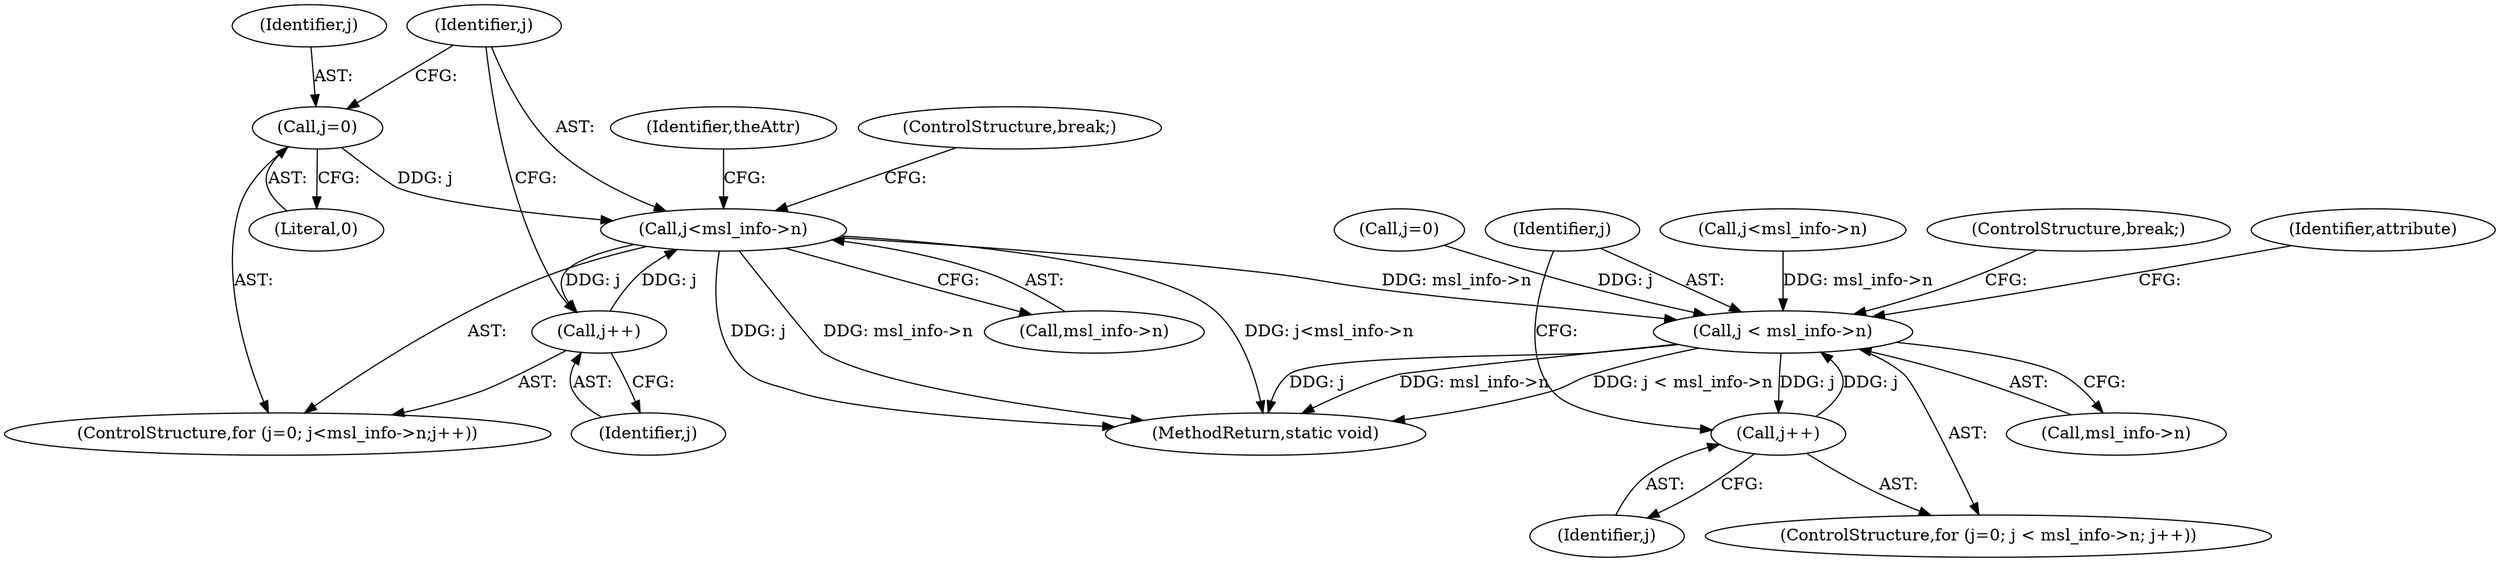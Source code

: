 digraph "0_ImageMagick_56d6e20de489113617cbbddaf41e92600a34db22@pointer" {
"1018200" [label="(Call,j<msl_info->n)"];
"1018197" [label="(Call,j=0)"];
"1018205" [label="(Call,j++)"];
"1018200" [label="(Call,j<msl_info->n)"];
"1019009" [label="(Call,j < msl_info->n)"];
"1019014" [label="(Call,j++)"];
"1018201" [label="(Identifier,j)"];
"1018210" [label="(Identifier,theAttr)"];
"1018202" [label="(Call,msl_info->n)"];
"1019019" [label="(Identifier,attribute)"];
"1019015" [label="(Identifier,j)"];
"1019010" [label="(Identifier,j)"];
"1018200" [label="(Call,j<msl_info->n)"];
"1018197" [label="(Call,j=0)"];
"1019006" [label="(Call,j=0)"];
"1018205" [label="(Call,j++)"];
"1019009" [label="(Call,j < msl_info->n)"];
"1018198" [label="(Identifier,j)"];
"1019014" [label="(Call,j++)"];
"1017995" [label="(Call,j<msl_info->n)"];
"1018235" [label="(ControlStructure,break;)"];
"1019005" [label="(ControlStructure,for (j=0; j < msl_info->n; j++))"];
"1019011" [label="(Call,msl_info->n)"];
"1019610" [label="(MethodReturn,static void)"];
"1018199" [label="(Literal,0)"];
"1019053" [label="(ControlStructure,break;)"];
"1018206" [label="(Identifier,j)"];
"1018196" [label="(ControlStructure,for (j=0; j<msl_info->n;j++))"];
"1018200" -> "1018196"  [label="AST: "];
"1018200" -> "1018202"  [label="CFG: "];
"1018201" -> "1018200"  [label="AST: "];
"1018202" -> "1018200"  [label="AST: "];
"1018210" -> "1018200"  [label="CFG: "];
"1018235" -> "1018200"  [label="CFG: "];
"1018200" -> "1019610"  [label="DDG: j"];
"1018200" -> "1019610"  [label="DDG: msl_info->n"];
"1018200" -> "1019610"  [label="DDG: j<msl_info->n"];
"1018197" -> "1018200"  [label="DDG: j"];
"1018205" -> "1018200"  [label="DDG: j"];
"1018200" -> "1018205"  [label="DDG: j"];
"1018200" -> "1019009"  [label="DDG: msl_info->n"];
"1018197" -> "1018196"  [label="AST: "];
"1018197" -> "1018199"  [label="CFG: "];
"1018198" -> "1018197"  [label="AST: "];
"1018199" -> "1018197"  [label="AST: "];
"1018201" -> "1018197"  [label="CFG: "];
"1018205" -> "1018196"  [label="AST: "];
"1018205" -> "1018206"  [label="CFG: "];
"1018206" -> "1018205"  [label="AST: "];
"1018201" -> "1018205"  [label="CFG: "];
"1019009" -> "1019005"  [label="AST: "];
"1019009" -> "1019011"  [label="CFG: "];
"1019010" -> "1019009"  [label="AST: "];
"1019011" -> "1019009"  [label="AST: "];
"1019019" -> "1019009"  [label="CFG: "];
"1019053" -> "1019009"  [label="CFG: "];
"1019009" -> "1019610"  [label="DDG: msl_info->n"];
"1019009" -> "1019610"  [label="DDG: j < msl_info->n"];
"1019009" -> "1019610"  [label="DDG: j"];
"1019006" -> "1019009"  [label="DDG: j"];
"1019014" -> "1019009"  [label="DDG: j"];
"1017995" -> "1019009"  [label="DDG: msl_info->n"];
"1019009" -> "1019014"  [label="DDG: j"];
"1019014" -> "1019005"  [label="AST: "];
"1019014" -> "1019015"  [label="CFG: "];
"1019015" -> "1019014"  [label="AST: "];
"1019010" -> "1019014"  [label="CFG: "];
}
